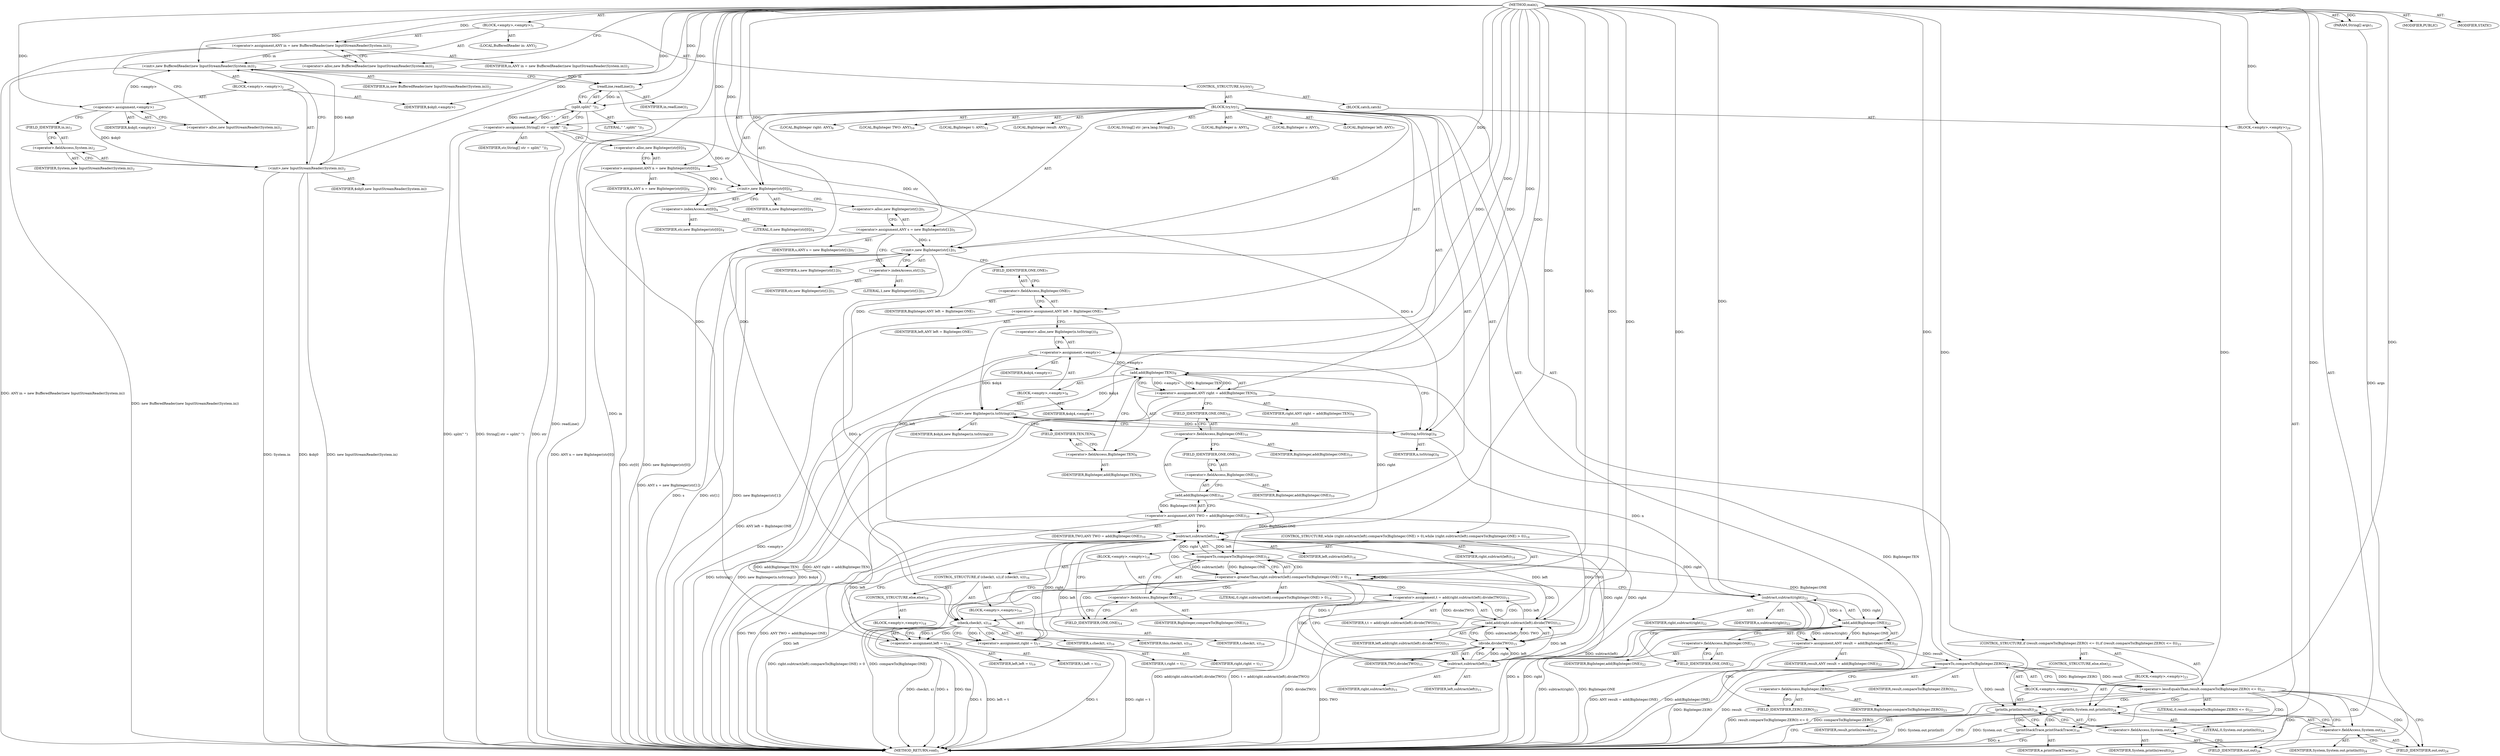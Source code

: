 digraph "main" {  
"23" [label = <(METHOD,main)<SUB>1</SUB>> ]
"24" [label = <(PARAM,String[] args)<SUB>1</SUB>> ]
"25" [label = <(BLOCK,&lt;empty&gt;,&lt;empty&gt;)<SUB>1</SUB>> ]
"4" [label = <(LOCAL,BufferedReader in: ANY)<SUB>2</SUB>> ]
"26" [label = <(&lt;operator&gt;.assignment,ANY in = new BufferedReader(new InputStreamReader(System.in)))<SUB>2</SUB>> ]
"27" [label = <(IDENTIFIER,in,ANY in = new BufferedReader(new InputStreamReader(System.in)))<SUB>2</SUB>> ]
"28" [label = <(&lt;operator&gt;.alloc,new BufferedReader(new InputStreamReader(System.in)))<SUB>2</SUB>> ]
"29" [label = <(&lt;init&gt;,new BufferedReader(new InputStreamReader(System.in)))<SUB>2</SUB>> ]
"3" [label = <(IDENTIFIER,in,new BufferedReader(new InputStreamReader(System.in)))<SUB>2</SUB>> ]
"30" [label = <(BLOCK,&lt;empty&gt;,&lt;empty&gt;)<SUB>2</SUB>> ]
"31" [label = <(&lt;operator&gt;.assignment,&lt;empty&gt;)> ]
"32" [label = <(IDENTIFIER,$obj0,&lt;empty&gt;)> ]
"33" [label = <(&lt;operator&gt;.alloc,new InputStreamReader(System.in))<SUB>2</SUB>> ]
"34" [label = <(&lt;init&gt;,new InputStreamReader(System.in))<SUB>2</SUB>> ]
"35" [label = <(IDENTIFIER,$obj0,new InputStreamReader(System.in))> ]
"36" [label = <(&lt;operator&gt;.fieldAccess,System.in)<SUB>2</SUB>> ]
"37" [label = <(IDENTIFIER,System,new InputStreamReader(System.in))<SUB>2</SUB>> ]
"38" [label = <(FIELD_IDENTIFIER,in,in)<SUB>2</SUB>> ]
"39" [label = <(IDENTIFIER,$obj0,&lt;empty&gt;)> ]
"40" [label = <(CONTROL_STRUCTURE,try,try)<SUB>2</SUB>> ]
"41" [label = <(BLOCK,try,try)<SUB>2</SUB>> ]
"42" [label = <(LOCAL,String[] str: java.lang.String[])<SUB>3</SUB>> ]
"43" [label = <(&lt;operator&gt;.assignment,String[] str = split(&quot; &quot;))<SUB>3</SUB>> ]
"44" [label = <(IDENTIFIER,str,String[] str = split(&quot; &quot;))<SUB>3</SUB>> ]
"45" [label = <(split,split(&quot; &quot;))<SUB>3</SUB>> ]
"46" [label = <(readLine,readLine())<SUB>3</SUB>> ]
"47" [label = <(IDENTIFIER,in,readLine())<SUB>3</SUB>> ]
"48" [label = <(LITERAL,&quot; &quot;,split(&quot; &quot;))<SUB>3</SUB>> ]
"6" [label = <(LOCAL,BigInteger n: ANY)<SUB>4</SUB>> ]
"49" [label = <(&lt;operator&gt;.assignment,ANY n = new BigInteger(str[0]))<SUB>4</SUB>> ]
"50" [label = <(IDENTIFIER,n,ANY n = new BigInteger(str[0]))<SUB>4</SUB>> ]
"51" [label = <(&lt;operator&gt;.alloc,new BigInteger(str[0]))<SUB>4</SUB>> ]
"52" [label = <(&lt;init&gt;,new BigInteger(str[0]))<SUB>4</SUB>> ]
"5" [label = <(IDENTIFIER,n,new BigInteger(str[0]))<SUB>4</SUB>> ]
"53" [label = <(&lt;operator&gt;.indexAccess,str[0])<SUB>4</SUB>> ]
"54" [label = <(IDENTIFIER,str,new BigInteger(str[0]))<SUB>4</SUB>> ]
"55" [label = <(LITERAL,0,new BigInteger(str[0]))<SUB>4</SUB>> ]
"8" [label = <(LOCAL,BigInteger s: ANY)<SUB>5</SUB>> ]
"56" [label = <(&lt;operator&gt;.assignment,ANY s = new BigInteger(str[1]))<SUB>5</SUB>> ]
"57" [label = <(IDENTIFIER,s,ANY s = new BigInteger(str[1]))<SUB>5</SUB>> ]
"58" [label = <(&lt;operator&gt;.alloc,new BigInteger(str[1]))<SUB>5</SUB>> ]
"59" [label = <(&lt;init&gt;,new BigInteger(str[1]))<SUB>5</SUB>> ]
"7" [label = <(IDENTIFIER,s,new BigInteger(str[1]))<SUB>5</SUB>> ]
"60" [label = <(&lt;operator&gt;.indexAccess,str[1])<SUB>5</SUB>> ]
"61" [label = <(IDENTIFIER,str,new BigInteger(str[1]))<SUB>5</SUB>> ]
"62" [label = <(LITERAL,1,new BigInteger(str[1]))<SUB>5</SUB>> ]
"63" [label = <(LOCAL,BigInteger left: ANY)<SUB>7</SUB>> ]
"64" [label = <(&lt;operator&gt;.assignment,ANY left = BigInteger.ONE)<SUB>7</SUB>> ]
"65" [label = <(IDENTIFIER,left,ANY left = BigInteger.ONE)<SUB>7</SUB>> ]
"66" [label = <(&lt;operator&gt;.fieldAccess,BigInteger.ONE)<SUB>7</SUB>> ]
"67" [label = <(IDENTIFIER,BigInteger,ANY left = BigInteger.ONE)<SUB>7</SUB>> ]
"68" [label = <(FIELD_IDENTIFIER,ONE,ONE)<SUB>7</SUB>> ]
"69" [label = <(LOCAL,BigInteger right: ANY)<SUB>8</SUB>> ]
"70" [label = <(&lt;operator&gt;.assignment,ANY right = add(BigInteger.TEN))<SUB>8</SUB>> ]
"71" [label = <(IDENTIFIER,right,ANY right = add(BigInteger.TEN))<SUB>8</SUB>> ]
"72" [label = <(add,add(BigInteger.TEN))<SUB>8</SUB>> ]
"73" [label = <(BLOCK,&lt;empty&gt;,&lt;empty&gt;)<SUB>8</SUB>> ]
"74" [label = <(&lt;operator&gt;.assignment,&lt;empty&gt;)> ]
"75" [label = <(IDENTIFIER,$obj4,&lt;empty&gt;)> ]
"76" [label = <(&lt;operator&gt;.alloc,new BigInteger(n.toString()))<SUB>8</SUB>> ]
"77" [label = <(&lt;init&gt;,new BigInteger(n.toString()))<SUB>8</SUB>> ]
"78" [label = <(IDENTIFIER,$obj4,new BigInteger(n.toString()))> ]
"79" [label = <(toString,toString())<SUB>8</SUB>> ]
"80" [label = <(IDENTIFIER,n,toString())<SUB>8</SUB>> ]
"81" [label = <(IDENTIFIER,$obj4,&lt;empty&gt;)> ]
"82" [label = <(&lt;operator&gt;.fieldAccess,BigInteger.TEN)<SUB>8</SUB>> ]
"83" [label = <(IDENTIFIER,BigInteger,add(BigInteger.TEN))<SUB>8</SUB>> ]
"84" [label = <(FIELD_IDENTIFIER,TEN,TEN)<SUB>8</SUB>> ]
"85" [label = <(LOCAL,BigInteger TWO: ANY)<SUB>10</SUB>> ]
"86" [label = <(&lt;operator&gt;.assignment,ANY TWO = add(BigInteger.ONE))<SUB>10</SUB>> ]
"87" [label = <(IDENTIFIER,TWO,ANY TWO = add(BigInteger.ONE))<SUB>10</SUB>> ]
"88" [label = <(add,add(BigInteger.ONE))<SUB>10</SUB>> ]
"89" [label = <(&lt;operator&gt;.fieldAccess,BigInteger.ONE)<SUB>10</SUB>> ]
"90" [label = <(IDENTIFIER,BigInteger,add(BigInteger.ONE))<SUB>10</SUB>> ]
"91" [label = <(FIELD_IDENTIFIER,ONE,ONE)<SUB>10</SUB>> ]
"92" [label = <(&lt;operator&gt;.fieldAccess,BigInteger.ONE)<SUB>10</SUB>> ]
"93" [label = <(IDENTIFIER,BigInteger,add(BigInteger.ONE))<SUB>10</SUB>> ]
"94" [label = <(FIELD_IDENTIFIER,ONE,ONE)<SUB>10</SUB>> ]
"95" [label = <(LOCAL,BigInteger t: ANY)<SUB>12</SUB>> ]
"96" [label = <(CONTROL_STRUCTURE,while (right.subtract(left).compareTo(BigInteger.ONE) &gt; 0),while (right.subtract(left).compareTo(BigInteger.ONE) &gt; 0))<SUB>14</SUB>> ]
"97" [label = <(&lt;operator&gt;.greaterThan,right.subtract(left).compareTo(BigInteger.ONE) &gt; 0)<SUB>14</SUB>> ]
"98" [label = <(compareTo,compareTo(BigInteger.ONE))<SUB>14</SUB>> ]
"99" [label = <(subtract,subtract(left))<SUB>14</SUB>> ]
"100" [label = <(IDENTIFIER,right,subtract(left))<SUB>14</SUB>> ]
"101" [label = <(IDENTIFIER,left,subtract(left))<SUB>14</SUB>> ]
"102" [label = <(&lt;operator&gt;.fieldAccess,BigInteger.ONE)<SUB>14</SUB>> ]
"103" [label = <(IDENTIFIER,BigInteger,compareTo(BigInteger.ONE))<SUB>14</SUB>> ]
"104" [label = <(FIELD_IDENTIFIER,ONE,ONE)<SUB>14</SUB>> ]
"105" [label = <(LITERAL,0,right.subtract(left).compareTo(BigInteger.ONE) &gt; 0)<SUB>14</SUB>> ]
"106" [label = <(BLOCK,&lt;empty&gt;,&lt;empty&gt;)<SUB>14</SUB>> ]
"107" [label = <(&lt;operator&gt;.assignment,t = add(right.subtract(left).divide(TWO)))<SUB>15</SUB>> ]
"108" [label = <(IDENTIFIER,t,t = add(right.subtract(left).divide(TWO)))<SUB>15</SUB>> ]
"109" [label = <(add,add(right.subtract(left).divide(TWO)))<SUB>15</SUB>> ]
"110" [label = <(IDENTIFIER,left,add(right.subtract(left).divide(TWO)))<SUB>15</SUB>> ]
"111" [label = <(divide,divide(TWO))<SUB>15</SUB>> ]
"112" [label = <(subtract,subtract(left))<SUB>15</SUB>> ]
"113" [label = <(IDENTIFIER,right,subtract(left))<SUB>15</SUB>> ]
"114" [label = <(IDENTIFIER,left,subtract(left))<SUB>15</SUB>> ]
"115" [label = <(IDENTIFIER,TWO,divide(TWO))<SUB>15</SUB>> ]
"116" [label = <(CONTROL_STRUCTURE,if (check(t, s)),if (check(t, s)))<SUB>16</SUB>> ]
"117" [label = <(check,check(t, s))<SUB>16</SUB>> ]
"118" [label = <(IDENTIFIER,this,check(t, s))<SUB>16</SUB>> ]
"119" [label = <(IDENTIFIER,t,check(t, s))<SUB>16</SUB>> ]
"120" [label = <(IDENTIFIER,s,check(t, s))<SUB>16</SUB>> ]
"121" [label = <(BLOCK,&lt;empty&gt;,&lt;empty&gt;)<SUB>16</SUB>> ]
"122" [label = <(&lt;operator&gt;.assignment,right = t)<SUB>17</SUB>> ]
"123" [label = <(IDENTIFIER,right,right = t)<SUB>17</SUB>> ]
"124" [label = <(IDENTIFIER,t,right = t)<SUB>17</SUB>> ]
"125" [label = <(CONTROL_STRUCTURE,else,else)<SUB>18</SUB>> ]
"126" [label = <(BLOCK,&lt;empty&gt;,&lt;empty&gt;)<SUB>18</SUB>> ]
"127" [label = <(&lt;operator&gt;.assignment,left = t)<SUB>19</SUB>> ]
"128" [label = <(IDENTIFIER,left,left = t)<SUB>19</SUB>> ]
"129" [label = <(IDENTIFIER,t,left = t)<SUB>19</SUB>> ]
"130" [label = <(LOCAL,BigInteger result: ANY)<SUB>22</SUB>> ]
"131" [label = <(&lt;operator&gt;.assignment,ANY result = add(BigInteger.ONE))<SUB>22</SUB>> ]
"132" [label = <(IDENTIFIER,result,ANY result = add(BigInteger.ONE))<SUB>22</SUB>> ]
"133" [label = <(add,add(BigInteger.ONE))<SUB>22</SUB>> ]
"134" [label = <(subtract,subtract(right))<SUB>22</SUB>> ]
"135" [label = <(IDENTIFIER,n,subtract(right))<SUB>22</SUB>> ]
"136" [label = <(IDENTIFIER,right,subtract(right))<SUB>22</SUB>> ]
"137" [label = <(&lt;operator&gt;.fieldAccess,BigInteger.ONE)<SUB>22</SUB>> ]
"138" [label = <(IDENTIFIER,BigInteger,add(BigInteger.ONE))<SUB>22</SUB>> ]
"139" [label = <(FIELD_IDENTIFIER,ONE,ONE)<SUB>22</SUB>> ]
"140" [label = <(CONTROL_STRUCTURE,if (result.compareTo(BigInteger.ZERO) &lt;= 0),if (result.compareTo(BigInteger.ZERO) &lt;= 0))<SUB>23</SUB>> ]
"141" [label = <(&lt;operator&gt;.lessEqualsThan,result.compareTo(BigInteger.ZERO) &lt;= 0)<SUB>23</SUB>> ]
"142" [label = <(compareTo,compareTo(BigInteger.ZERO))<SUB>23</SUB>> ]
"143" [label = <(IDENTIFIER,result,compareTo(BigInteger.ZERO))<SUB>23</SUB>> ]
"144" [label = <(&lt;operator&gt;.fieldAccess,BigInteger.ZERO)<SUB>23</SUB>> ]
"145" [label = <(IDENTIFIER,BigInteger,compareTo(BigInteger.ZERO))<SUB>23</SUB>> ]
"146" [label = <(FIELD_IDENTIFIER,ZERO,ZERO)<SUB>23</SUB>> ]
"147" [label = <(LITERAL,0,result.compareTo(BigInteger.ZERO) &lt;= 0)<SUB>23</SUB>> ]
"148" [label = <(BLOCK,&lt;empty&gt;,&lt;empty&gt;)<SUB>23</SUB>> ]
"149" [label = <(println,System.out.println(0))<SUB>24</SUB>> ]
"150" [label = <(&lt;operator&gt;.fieldAccess,System.out)<SUB>24</SUB>> ]
"151" [label = <(IDENTIFIER,System,System.out.println(0))<SUB>24</SUB>> ]
"152" [label = <(FIELD_IDENTIFIER,out,out)<SUB>24</SUB>> ]
"153" [label = <(LITERAL,0,System.out.println(0))<SUB>24</SUB>> ]
"154" [label = <(CONTROL_STRUCTURE,else,else)<SUB>25</SUB>> ]
"155" [label = <(BLOCK,&lt;empty&gt;,&lt;empty&gt;)<SUB>25</SUB>> ]
"156" [label = <(println,println(result))<SUB>26</SUB>> ]
"157" [label = <(&lt;operator&gt;.fieldAccess,System.out)<SUB>26</SUB>> ]
"158" [label = <(IDENTIFIER,System,println(result))<SUB>26</SUB>> ]
"159" [label = <(FIELD_IDENTIFIER,out,out)<SUB>26</SUB>> ]
"160" [label = <(IDENTIFIER,result,println(result))<SUB>26</SUB>> ]
"161" [label = <(BLOCK,catch,catch)> ]
"162" [label = <(BLOCK,&lt;empty&gt;,&lt;empty&gt;)<SUB>29</SUB>> ]
"163" [label = <(printStackTrace,printStackTrace())<SUB>30</SUB>> ]
"164" [label = <(IDENTIFIER,e,printStackTrace())<SUB>30</SUB>> ]
"165" [label = <(MODIFIER,PUBLIC)> ]
"166" [label = <(MODIFIER,STATIC)> ]
"167" [label = <(METHOD_RETURN,void)<SUB>1</SUB>> ]
  "23" -> "24"  [ label = "AST: "] 
  "23" -> "25"  [ label = "AST: "] 
  "23" -> "165"  [ label = "AST: "] 
  "23" -> "166"  [ label = "AST: "] 
  "23" -> "167"  [ label = "AST: "] 
  "25" -> "4"  [ label = "AST: "] 
  "25" -> "26"  [ label = "AST: "] 
  "25" -> "29"  [ label = "AST: "] 
  "25" -> "40"  [ label = "AST: "] 
  "26" -> "27"  [ label = "AST: "] 
  "26" -> "28"  [ label = "AST: "] 
  "29" -> "3"  [ label = "AST: "] 
  "29" -> "30"  [ label = "AST: "] 
  "30" -> "31"  [ label = "AST: "] 
  "30" -> "34"  [ label = "AST: "] 
  "30" -> "39"  [ label = "AST: "] 
  "31" -> "32"  [ label = "AST: "] 
  "31" -> "33"  [ label = "AST: "] 
  "34" -> "35"  [ label = "AST: "] 
  "34" -> "36"  [ label = "AST: "] 
  "36" -> "37"  [ label = "AST: "] 
  "36" -> "38"  [ label = "AST: "] 
  "40" -> "41"  [ label = "AST: "] 
  "40" -> "161"  [ label = "AST: "] 
  "41" -> "42"  [ label = "AST: "] 
  "41" -> "43"  [ label = "AST: "] 
  "41" -> "6"  [ label = "AST: "] 
  "41" -> "49"  [ label = "AST: "] 
  "41" -> "52"  [ label = "AST: "] 
  "41" -> "8"  [ label = "AST: "] 
  "41" -> "56"  [ label = "AST: "] 
  "41" -> "59"  [ label = "AST: "] 
  "41" -> "63"  [ label = "AST: "] 
  "41" -> "64"  [ label = "AST: "] 
  "41" -> "69"  [ label = "AST: "] 
  "41" -> "70"  [ label = "AST: "] 
  "41" -> "85"  [ label = "AST: "] 
  "41" -> "86"  [ label = "AST: "] 
  "41" -> "95"  [ label = "AST: "] 
  "41" -> "96"  [ label = "AST: "] 
  "41" -> "130"  [ label = "AST: "] 
  "41" -> "131"  [ label = "AST: "] 
  "41" -> "140"  [ label = "AST: "] 
  "43" -> "44"  [ label = "AST: "] 
  "43" -> "45"  [ label = "AST: "] 
  "45" -> "46"  [ label = "AST: "] 
  "45" -> "48"  [ label = "AST: "] 
  "46" -> "47"  [ label = "AST: "] 
  "49" -> "50"  [ label = "AST: "] 
  "49" -> "51"  [ label = "AST: "] 
  "52" -> "5"  [ label = "AST: "] 
  "52" -> "53"  [ label = "AST: "] 
  "53" -> "54"  [ label = "AST: "] 
  "53" -> "55"  [ label = "AST: "] 
  "56" -> "57"  [ label = "AST: "] 
  "56" -> "58"  [ label = "AST: "] 
  "59" -> "7"  [ label = "AST: "] 
  "59" -> "60"  [ label = "AST: "] 
  "60" -> "61"  [ label = "AST: "] 
  "60" -> "62"  [ label = "AST: "] 
  "64" -> "65"  [ label = "AST: "] 
  "64" -> "66"  [ label = "AST: "] 
  "66" -> "67"  [ label = "AST: "] 
  "66" -> "68"  [ label = "AST: "] 
  "70" -> "71"  [ label = "AST: "] 
  "70" -> "72"  [ label = "AST: "] 
  "72" -> "73"  [ label = "AST: "] 
  "72" -> "82"  [ label = "AST: "] 
  "73" -> "74"  [ label = "AST: "] 
  "73" -> "77"  [ label = "AST: "] 
  "73" -> "81"  [ label = "AST: "] 
  "74" -> "75"  [ label = "AST: "] 
  "74" -> "76"  [ label = "AST: "] 
  "77" -> "78"  [ label = "AST: "] 
  "77" -> "79"  [ label = "AST: "] 
  "79" -> "80"  [ label = "AST: "] 
  "82" -> "83"  [ label = "AST: "] 
  "82" -> "84"  [ label = "AST: "] 
  "86" -> "87"  [ label = "AST: "] 
  "86" -> "88"  [ label = "AST: "] 
  "88" -> "89"  [ label = "AST: "] 
  "88" -> "92"  [ label = "AST: "] 
  "89" -> "90"  [ label = "AST: "] 
  "89" -> "91"  [ label = "AST: "] 
  "92" -> "93"  [ label = "AST: "] 
  "92" -> "94"  [ label = "AST: "] 
  "96" -> "97"  [ label = "AST: "] 
  "96" -> "106"  [ label = "AST: "] 
  "97" -> "98"  [ label = "AST: "] 
  "97" -> "105"  [ label = "AST: "] 
  "98" -> "99"  [ label = "AST: "] 
  "98" -> "102"  [ label = "AST: "] 
  "99" -> "100"  [ label = "AST: "] 
  "99" -> "101"  [ label = "AST: "] 
  "102" -> "103"  [ label = "AST: "] 
  "102" -> "104"  [ label = "AST: "] 
  "106" -> "107"  [ label = "AST: "] 
  "106" -> "116"  [ label = "AST: "] 
  "107" -> "108"  [ label = "AST: "] 
  "107" -> "109"  [ label = "AST: "] 
  "109" -> "110"  [ label = "AST: "] 
  "109" -> "111"  [ label = "AST: "] 
  "111" -> "112"  [ label = "AST: "] 
  "111" -> "115"  [ label = "AST: "] 
  "112" -> "113"  [ label = "AST: "] 
  "112" -> "114"  [ label = "AST: "] 
  "116" -> "117"  [ label = "AST: "] 
  "116" -> "121"  [ label = "AST: "] 
  "116" -> "125"  [ label = "AST: "] 
  "117" -> "118"  [ label = "AST: "] 
  "117" -> "119"  [ label = "AST: "] 
  "117" -> "120"  [ label = "AST: "] 
  "121" -> "122"  [ label = "AST: "] 
  "122" -> "123"  [ label = "AST: "] 
  "122" -> "124"  [ label = "AST: "] 
  "125" -> "126"  [ label = "AST: "] 
  "126" -> "127"  [ label = "AST: "] 
  "127" -> "128"  [ label = "AST: "] 
  "127" -> "129"  [ label = "AST: "] 
  "131" -> "132"  [ label = "AST: "] 
  "131" -> "133"  [ label = "AST: "] 
  "133" -> "134"  [ label = "AST: "] 
  "133" -> "137"  [ label = "AST: "] 
  "134" -> "135"  [ label = "AST: "] 
  "134" -> "136"  [ label = "AST: "] 
  "137" -> "138"  [ label = "AST: "] 
  "137" -> "139"  [ label = "AST: "] 
  "140" -> "141"  [ label = "AST: "] 
  "140" -> "148"  [ label = "AST: "] 
  "140" -> "154"  [ label = "AST: "] 
  "141" -> "142"  [ label = "AST: "] 
  "141" -> "147"  [ label = "AST: "] 
  "142" -> "143"  [ label = "AST: "] 
  "142" -> "144"  [ label = "AST: "] 
  "144" -> "145"  [ label = "AST: "] 
  "144" -> "146"  [ label = "AST: "] 
  "148" -> "149"  [ label = "AST: "] 
  "149" -> "150"  [ label = "AST: "] 
  "149" -> "153"  [ label = "AST: "] 
  "150" -> "151"  [ label = "AST: "] 
  "150" -> "152"  [ label = "AST: "] 
  "154" -> "155"  [ label = "AST: "] 
  "155" -> "156"  [ label = "AST: "] 
  "156" -> "157"  [ label = "AST: "] 
  "156" -> "160"  [ label = "AST: "] 
  "157" -> "158"  [ label = "AST: "] 
  "157" -> "159"  [ label = "AST: "] 
  "161" -> "162"  [ label = "AST: "] 
  "162" -> "163"  [ label = "AST: "] 
  "163" -> "164"  [ label = "AST: "] 
  "26" -> "33"  [ label = "CFG: "] 
  "29" -> "46"  [ label = "CFG: "] 
  "28" -> "26"  [ label = "CFG: "] 
  "31" -> "38"  [ label = "CFG: "] 
  "34" -> "29"  [ label = "CFG: "] 
  "43" -> "51"  [ label = "CFG: "] 
  "49" -> "53"  [ label = "CFG: "] 
  "52" -> "58"  [ label = "CFG: "] 
  "56" -> "60"  [ label = "CFG: "] 
  "59" -> "68"  [ label = "CFG: "] 
  "64" -> "76"  [ label = "CFG: "] 
  "70" -> "91"  [ label = "CFG: "] 
  "86" -> "99"  [ label = "CFG: "] 
  "131" -> "146"  [ label = "CFG: "] 
  "33" -> "31"  [ label = "CFG: "] 
  "36" -> "34"  [ label = "CFG: "] 
  "45" -> "43"  [ label = "CFG: "] 
  "51" -> "49"  [ label = "CFG: "] 
  "53" -> "52"  [ label = "CFG: "] 
  "58" -> "56"  [ label = "CFG: "] 
  "60" -> "59"  [ label = "CFG: "] 
  "66" -> "64"  [ label = "CFG: "] 
  "72" -> "70"  [ label = "CFG: "] 
  "88" -> "86"  [ label = "CFG: "] 
  "97" -> "112"  [ label = "CFG: "] 
  "97" -> "134"  [ label = "CFG: "] 
  "133" -> "131"  [ label = "CFG: "] 
  "141" -> "152"  [ label = "CFG: "] 
  "141" -> "159"  [ label = "CFG: "] 
  "163" -> "167"  [ label = "CFG: "] 
  "38" -> "36"  [ label = "CFG: "] 
  "46" -> "45"  [ label = "CFG: "] 
  "68" -> "66"  [ label = "CFG: "] 
  "82" -> "72"  [ label = "CFG: "] 
  "89" -> "94"  [ label = "CFG: "] 
  "92" -> "88"  [ label = "CFG: "] 
  "98" -> "97"  [ label = "CFG: "] 
  "107" -> "117"  [ label = "CFG: "] 
  "134" -> "139"  [ label = "CFG: "] 
  "137" -> "133"  [ label = "CFG: "] 
  "142" -> "141"  [ label = "CFG: "] 
  "149" -> "167"  [ label = "CFG: "] 
  "149" -> "163"  [ label = "CFG: "] 
  "74" -> "79"  [ label = "CFG: "] 
  "77" -> "84"  [ label = "CFG: "] 
  "84" -> "82"  [ label = "CFG: "] 
  "91" -> "89"  [ label = "CFG: "] 
  "94" -> "92"  [ label = "CFG: "] 
  "99" -> "104"  [ label = "CFG: "] 
  "102" -> "98"  [ label = "CFG: "] 
  "109" -> "107"  [ label = "CFG: "] 
  "117" -> "122"  [ label = "CFG: "] 
  "117" -> "127"  [ label = "CFG: "] 
  "139" -> "137"  [ label = "CFG: "] 
  "144" -> "142"  [ label = "CFG: "] 
  "150" -> "149"  [ label = "CFG: "] 
  "156" -> "167"  [ label = "CFG: "] 
  "156" -> "163"  [ label = "CFG: "] 
  "76" -> "74"  [ label = "CFG: "] 
  "79" -> "77"  [ label = "CFG: "] 
  "104" -> "102"  [ label = "CFG: "] 
  "111" -> "109"  [ label = "CFG: "] 
  "122" -> "99"  [ label = "CFG: "] 
  "146" -> "144"  [ label = "CFG: "] 
  "152" -> "150"  [ label = "CFG: "] 
  "157" -> "156"  [ label = "CFG: "] 
  "112" -> "111"  [ label = "CFG: "] 
  "127" -> "99"  [ label = "CFG: "] 
  "159" -> "157"  [ label = "CFG: "] 
  "23" -> "28"  [ label = "CFG: "] 
  "24" -> "167"  [ label = "DDG: args"] 
  "26" -> "167"  [ label = "DDG: ANY in = new BufferedReader(new InputStreamReader(System.in))"] 
  "34" -> "167"  [ label = "DDG: $obj0"] 
  "34" -> "167"  [ label = "DDG: System.in"] 
  "34" -> "167"  [ label = "DDG: new InputStreamReader(System.in)"] 
  "29" -> "167"  [ label = "DDG: new BufferedReader(new InputStreamReader(System.in))"] 
  "43" -> "167"  [ label = "DDG: str"] 
  "46" -> "167"  [ label = "DDG: in"] 
  "45" -> "167"  [ label = "DDG: readLine()"] 
  "43" -> "167"  [ label = "DDG: split(&quot; &quot;)"] 
  "43" -> "167"  [ label = "DDG: String[] str = split(&quot; &quot;)"] 
  "49" -> "167"  [ label = "DDG: ANY n = new BigInteger(str[0])"] 
  "52" -> "167"  [ label = "DDG: str[0]"] 
  "52" -> "167"  [ label = "DDG: new BigInteger(str[0])"] 
  "56" -> "167"  [ label = "DDG: ANY s = new BigInteger(str[1])"] 
  "59" -> "167"  [ label = "DDG: s"] 
  "59" -> "167"  [ label = "DDG: str[1]"] 
  "59" -> "167"  [ label = "DDG: new BigInteger(str[1])"] 
  "64" -> "167"  [ label = "DDG: ANY left = BigInteger.ONE"] 
  "74" -> "167"  [ label = "DDG: &lt;empty&gt;"] 
  "77" -> "167"  [ label = "DDG: $obj4"] 
  "77" -> "167"  [ label = "DDG: toString()"] 
  "77" -> "167"  [ label = "DDG: new BigInteger(n.toString())"] 
  "72" -> "167"  [ label = "DDG: BigInteger.TEN"] 
  "70" -> "167"  [ label = "DDG: add(BigInteger.TEN)"] 
  "70" -> "167"  [ label = "DDG: ANY right = add(BigInteger.TEN)"] 
  "86" -> "167"  [ label = "DDG: TWO"] 
  "86" -> "167"  [ label = "DDG: ANY TWO = add(BigInteger.ONE)"] 
  "99" -> "167"  [ label = "DDG: left"] 
  "98" -> "167"  [ label = "DDG: subtract(left)"] 
  "97" -> "167"  [ label = "DDG: compareTo(BigInteger.ONE)"] 
  "97" -> "167"  [ label = "DDG: right.subtract(left).compareTo(BigInteger.ONE) &gt; 0"] 
  "134" -> "167"  [ label = "DDG: n"] 
  "134" -> "167"  [ label = "DDG: right"] 
  "133" -> "167"  [ label = "DDG: subtract(right)"] 
  "133" -> "167"  [ label = "DDG: BigInteger.ONE"] 
  "131" -> "167"  [ label = "DDG: add(BigInteger.ONE)"] 
  "131" -> "167"  [ label = "DDG: ANY result = add(BigInteger.ONE)"] 
  "142" -> "167"  [ label = "DDG: result"] 
  "142" -> "167"  [ label = "DDG: BigInteger.ZERO"] 
  "141" -> "167"  [ label = "DDG: compareTo(BigInteger.ZERO)"] 
  "141" -> "167"  [ label = "DDG: result.compareTo(BigInteger.ZERO) &lt;= 0"] 
  "149" -> "167"  [ label = "DDG: System.out"] 
  "149" -> "167"  [ label = "DDG: System.out.println(0)"] 
  "111" -> "167"  [ label = "DDG: TWO"] 
  "109" -> "167"  [ label = "DDG: divide(TWO)"] 
  "107" -> "167"  [ label = "DDG: add(right.subtract(left).divide(TWO))"] 
  "107" -> "167"  [ label = "DDG: t = add(right.subtract(left).divide(TWO))"] 
  "117" -> "167"  [ label = "DDG: s"] 
  "117" -> "167"  [ label = "DDG: check(t, s)"] 
  "127" -> "167"  [ label = "DDG: t"] 
  "127" -> "167"  [ label = "DDG: left = t"] 
  "122" -> "167"  [ label = "DDG: t"] 
  "122" -> "167"  [ label = "DDG: right = t"] 
  "163" -> "167"  [ label = "DDG: e"] 
  "117" -> "167"  [ label = "DDG: this"] 
  "23" -> "24"  [ label = "DDG: "] 
  "23" -> "26"  [ label = "DDG: "] 
  "26" -> "29"  [ label = "DDG: in"] 
  "23" -> "29"  [ label = "DDG: "] 
  "31" -> "29"  [ label = "DDG: &lt;empty&gt;"] 
  "34" -> "29"  [ label = "DDG: $obj0"] 
  "23" -> "31"  [ label = "DDG: "] 
  "23" -> "39"  [ label = "DDG: "] 
  "45" -> "43"  [ label = "DDG: readLine()"] 
  "45" -> "43"  [ label = "DDG: &quot; &quot;"] 
  "23" -> "49"  [ label = "DDG: "] 
  "23" -> "56"  [ label = "DDG: "] 
  "72" -> "70"  [ label = "DDG: &lt;empty&gt;"] 
  "72" -> "70"  [ label = "DDG: BigInteger.TEN"] 
  "72" -> "70"  [ label = "DDG: "] 
  "88" -> "86"  [ label = "DDG: BigInteger.ONE"] 
  "133" -> "131"  [ label = "DDG: subtract(right)"] 
  "133" -> "131"  [ label = "DDG: BigInteger.ONE"] 
  "23" -> "162"  [ label = "DDG: "] 
  "31" -> "34"  [ label = "DDG: $obj0"] 
  "23" -> "34"  [ label = "DDG: "] 
  "49" -> "52"  [ label = "DDG: n"] 
  "23" -> "52"  [ label = "DDG: "] 
  "43" -> "52"  [ label = "DDG: str"] 
  "56" -> "59"  [ label = "DDG: s"] 
  "23" -> "59"  [ label = "DDG: "] 
  "43" -> "59"  [ label = "DDG: str"] 
  "46" -> "45"  [ label = "DDG: in"] 
  "23" -> "45"  [ label = "DDG: "] 
  "74" -> "72"  [ label = "DDG: &lt;empty&gt;"] 
  "77" -> "72"  [ label = "DDG: $obj4"] 
  "23" -> "72"  [ label = "DDG: "] 
  "98" -> "97"  [ label = "DDG: subtract(left)"] 
  "98" -> "97"  [ label = "DDG: BigInteger.ONE"] 
  "23" -> "97"  [ label = "DDG: "] 
  "109" -> "107"  [ label = "DDG: left"] 
  "109" -> "107"  [ label = "DDG: divide(TWO)"] 
  "134" -> "133"  [ label = "DDG: n"] 
  "134" -> "133"  [ label = "DDG: right"] 
  "98" -> "133"  [ label = "DDG: BigInteger.ONE"] 
  "142" -> "141"  [ label = "DDG: result"] 
  "142" -> "141"  [ label = "DDG: BigInteger.ZERO"] 
  "23" -> "141"  [ label = "DDG: "] 
  "23" -> "163"  [ label = "DDG: "] 
  "29" -> "46"  [ label = "DDG: in"] 
  "23" -> "46"  [ label = "DDG: "] 
  "23" -> "74"  [ label = "DDG: "] 
  "23" -> "81"  [ label = "DDG: "] 
  "99" -> "98"  [ label = "DDG: right"] 
  "99" -> "98"  [ label = "DDG: left"] 
  "88" -> "98"  [ label = "DDG: BigInteger.ONE"] 
  "79" -> "134"  [ label = "DDG: n"] 
  "23" -> "134"  [ label = "DDG: "] 
  "99" -> "134"  [ label = "DDG: right"] 
  "131" -> "142"  [ label = "DDG: result"] 
  "23" -> "142"  [ label = "DDG: "] 
  "23" -> "149"  [ label = "DDG: "] 
  "74" -> "77"  [ label = "DDG: $obj4"] 
  "23" -> "77"  [ label = "DDG: "] 
  "79" -> "77"  [ label = "DDG: n"] 
  "70" -> "99"  [ label = "DDG: right"] 
  "112" -> "99"  [ label = "DDG: right"] 
  "122" -> "99"  [ label = "DDG: right"] 
  "23" -> "99"  [ label = "DDG: "] 
  "64" -> "99"  [ label = "DDG: left"] 
  "109" -> "99"  [ label = "DDG: left"] 
  "127" -> "99"  [ label = "DDG: left"] 
  "112" -> "109"  [ label = "DDG: left"] 
  "23" -> "109"  [ label = "DDG: "] 
  "111" -> "109"  [ label = "DDG: subtract(left)"] 
  "111" -> "109"  [ label = "DDG: TWO"] 
  "23" -> "117"  [ label = "DDG: "] 
  "107" -> "117"  [ label = "DDG: t"] 
  "59" -> "117"  [ label = "DDG: s"] 
  "117" -> "122"  [ label = "DDG: t"] 
  "23" -> "122"  [ label = "DDG: "] 
  "142" -> "156"  [ label = "DDG: result"] 
  "23" -> "156"  [ label = "DDG: "] 
  "52" -> "79"  [ label = "DDG: n"] 
  "23" -> "79"  [ label = "DDG: "] 
  "112" -> "111"  [ label = "DDG: right"] 
  "112" -> "111"  [ label = "DDG: left"] 
  "86" -> "111"  [ label = "DDG: TWO"] 
  "23" -> "111"  [ label = "DDG: "] 
  "117" -> "127"  [ label = "DDG: t"] 
  "23" -> "127"  [ label = "DDG: "] 
  "99" -> "112"  [ label = "DDG: right"] 
  "23" -> "112"  [ label = "DDG: "] 
  "99" -> "112"  [ label = "DDG: left"] 
  "97" -> "107"  [ label = "CDG: "] 
  "97" -> "98"  [ label = "CDG: "] 
  "97" -> "99"  [ label = "CDG: "] 
  "97" -> "102"  [ label = "CDG: "] 
  "97" -> "104"  [ label = "CDG: "] 
  "97" -> "117"  [ label = "CDG: "] 
  "97" -> "97"  [ label = "CDG: "] 
  "97" -> "112"  [ label = "CDG: "] 
  "97" -> "111"  [ label = "CDG: "] 
  "97" -> "109"  [ label = "CDG: "] 
  "141" -> "152"  [ label = "CDG: "] 
  "141" -> "149"  [ label = "CDG: "] 
  "141" -> "150"  [ label = "CDG: "] 
  "141" -> "157"  [ label = "CDG: "] 
  "141" -> "159"  [ label = "CDG: "] 
  "141" -> "156"  [ label = "CDG: "] 
  "149" -> "163"  [ label = "CDG: "] 
  "117" -> "122"  [ label = "CDG: "] 
  "117" -> "127"  [ label = "CDG: "] 
  "156" -> "163"  [ label = "CDG: "] 
}
